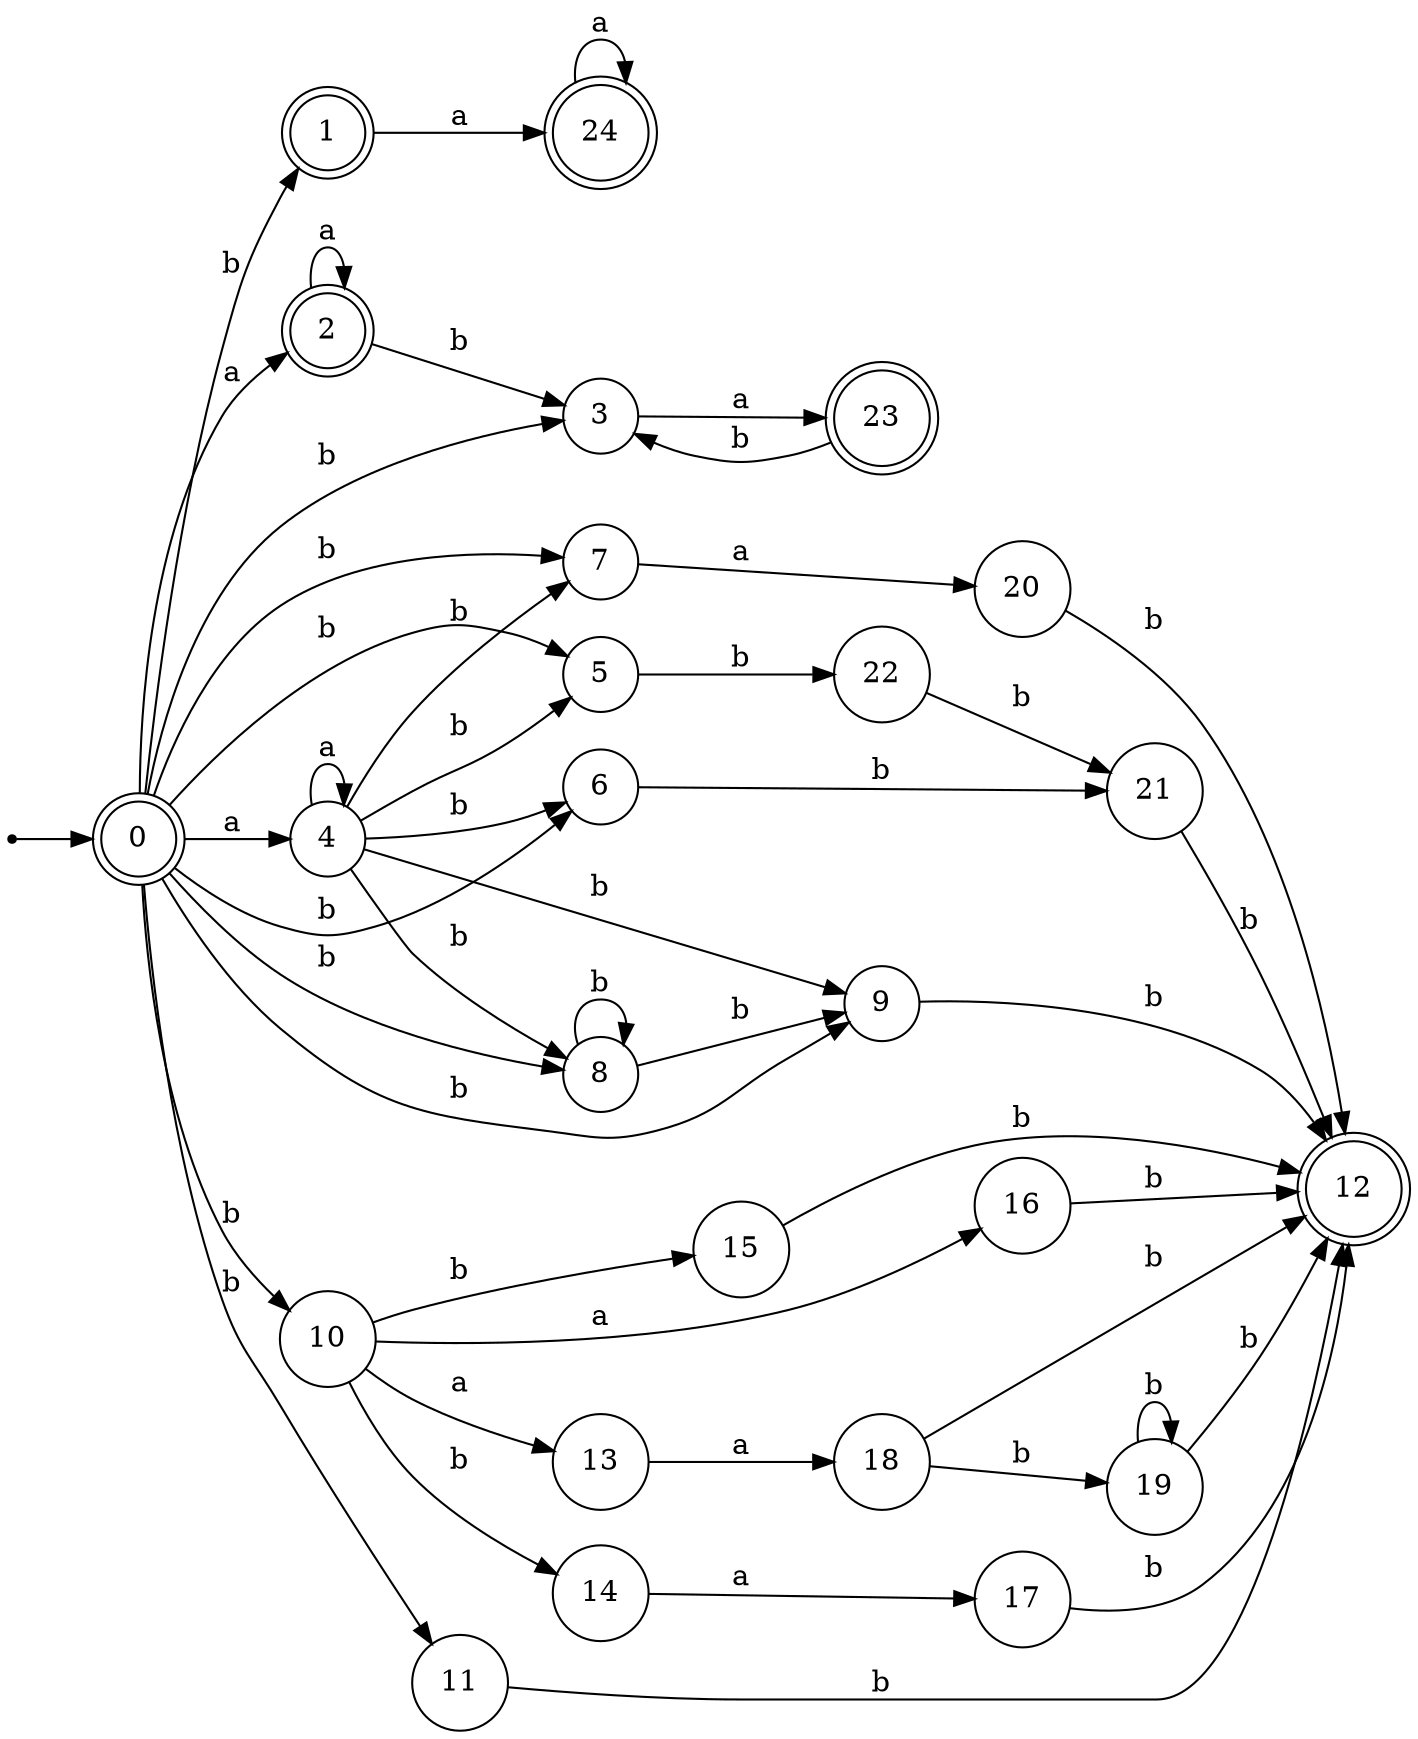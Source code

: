 digraph finite_state_machine {
rankdir=LR;
size="20,20";
node [shape = point]; "dummy0"
node [shape = doublecircle]; "0";"dummy0" -> "0";
node [shape = doublecircle]; "1";node [shape = doublecircle]; "2";node [shape = circle]; "3";
node [shape = circle]; "4";
node [shape = circle]; "5";
node [shape = circle]; "6";
node [shape = circle]; "7";
node [shape = circle]; "8";
node [shape = circle]; "9";
node [shape = circle]; "10";
node [shape = circle]; "11";
node [shape = doublecircle]; "12";node [shape = circle]; "13";
node [shape = circle]; "14";
node [shape = circle]; "15";
node [shape = circle]; "16";
node [shape = circle]; "17";
node [shape = circle]; "18";
node [shape = circle]; "19";
node [shape = circle]; "20";
node [shape = circle]; "21";
node [shape = circle]; "22";
node [shape = doublecircle]; "23";node [shape = doublecircle]; "24";"0" -> "1" [label = "b"];
 "0" -> "3" [label = "b"];
 "0" -> "5" [label = "b"];
 "0" -> "6" [label = "b"];
 "0" -> "7" [label = "b"];
 "0" -> "8" [label = "b"];
 "0" -> "9" [label = "b"];
 "0" -> "10" [label = "b"];
 "0" -> "11" [label = "b"];
 "0" -> "2" [label = "a"];
 "0" -> "4" [label = "a"];
 "11" -> "12" [label = "b"];
 "10" -> "16" [label = "a"];
 "10" -> "13" [label = "a"];
 "10" -> "14" [label = "b"];
 "10" -> "15" [label = "b"];
 "16" -> "12" [label = "b"];
 "15" -> "12" [label = "b"];
 "14" -> "17" [label = "a"];
 "17" -> "12" [label = "b"];
 "13" -> "18" [label = "a"];
 "18" -> "19" [label = "b"];
 "18" -> "12" [label = "b"];
 "19" -> "19" [label = "b"];
 "19" -> "12" [label = "b"];
 "9" -> "12" [label = "b"];
 "8" -> "8" [label = "b"];
 "8" -> "9" [label = "b"];
 "7" -> "20" [label = "a"];
 "20" -> "12" [label = "b"];
 "6" -> "21" [label = "b"];
 "21" -> "12" [label = "b"];
 "5" -> "22" [label = "b"];
 "22" -> "21" [label = "b"];
 "4" -> "4" [label = "a"];
 "4" -> "5" [label = "b"];
 "4" -> "6" [label = "b"];
 "4" -> "7" [label = "b"];
 "4" -> "8" [label = "b"];
 "4" -> "9" [label = "b"];
 "3" -> "23" [label = "a"];
 "23" -> "3" [label = "b"];
 "2" -> "2" [label = "a"];
 "2" -> "3" [label = "b"];
 "1" -> "24" [label = "a"];
 "24" -> "24" [label = "a"];
 }
